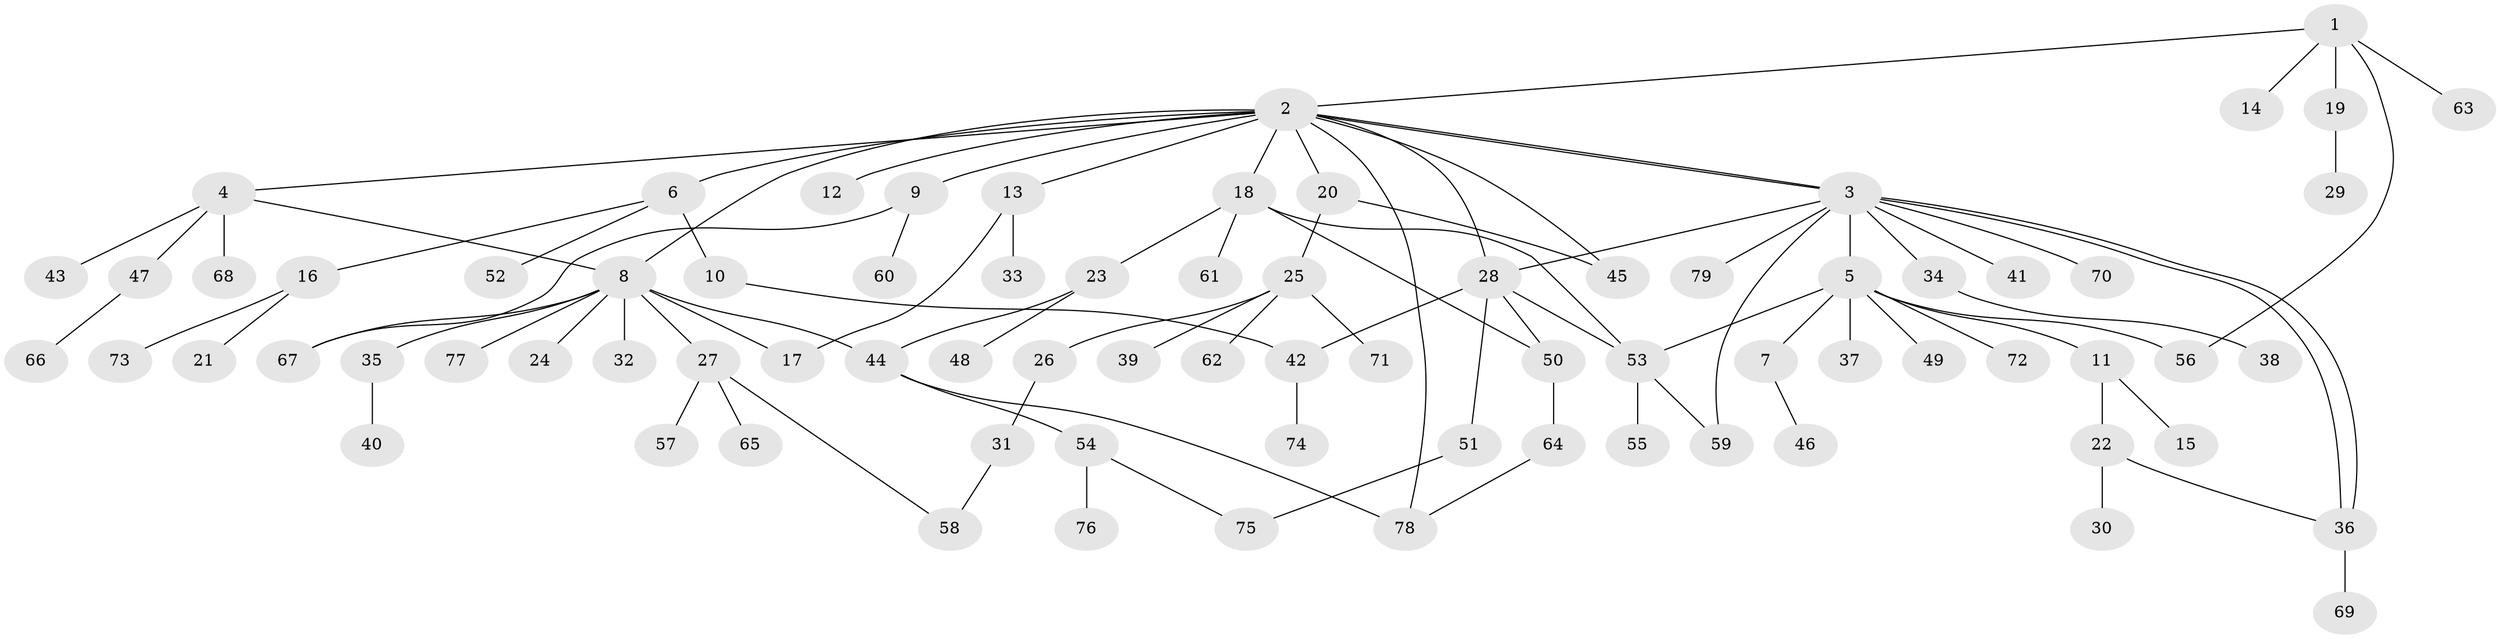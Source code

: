 // coarse degree distribution, {4: 0.06451612903225806, 1: 0.7419354838709677, 2: 0.12903225806451613, 9: 0.03225806451612903, 16: 0.03225806451612903}
// Generated by graph-tools (version 1.1) at 2025/50/03/04/25 21:50:09]
// undirected, 79 vertices, 97 edges
graph export_dot {
graph [start="1"]
  node [color=gray90,style=filled];
  1;
  2;
  3;
  4;
  5;
  6;
  7;
  8;
  9;
  10;
  11;
  12;
  13;
  14;
  15;
  16;
  17;
  18;
  19;
  20;
  21;
  22;
  23;
  24;
  25;
  26;
  27;
  28;
  29;
  30;
  31;
  32;
  33;
  34;
  35;
  36;
  37;
  38;
  39;
  40;
  41;
  42;
  43;
  44;
  45;
  46;
  47;
  48;
  49;
  50;
  51;
  52;
  53;
  54;
  55;
  56;
  57;
  58;
  59;
  60;
  61;
  62;
  63;
  64;
  65;
  66;
  67;
  68;
  69;
  70;
  71;
  72;
  73;
  74;
  75;
  76;
  77;
  78;
  79;
  1 -- 2;
  1 -- 14;
  1 -- 19;
  1 -- 56;
  1 -- 63;
  2 -- 3;
  2 -- 3;
  2 -- 4;
  2 -- 6;
  2 -- 8;
  2 -- 9;
  2 -- 12;
  2 -- 13;
  2 -- 18;
  2 -- 20;
  2 -- 28;
  2 -- 45;
  2 -- 78;
  3 -- 5;
  3 -- 28;
  3 -- 34;
  3 -- 36;
  3 -- 36;
  3 -- 41;
  3 -- 59;
  3 -- 70;
  3 -- 79;
  4 -- 8;
  4 -- 43;
  4 -- 47;
  4 -- 68;
  5 -- 7;
  5 -- 11;
  5 -- 37;
  5 -- 49;
  5 -- 53;
  5 -- 56;
  5 -- 72;
  6 -- 10;
  6 -- 16;
  6 -- 52;
  7 -- 46;
  8 -- 17;
  8 -- 24;
  8 -- 27;
  8 -- 32;
  8 -- 35;
  8 -- 44;
  8 -- 67;
  8 -- 77;
  9 -- 60;
  9 -- 67;
  10 -- 42;
  11 -- 15;
  11 -- 22;
  13 -- 17;
  13 -- 33;
  16 -- 21;
  16 -- 73;
  18 -- 23;
  18 -- 50;
  18 -- 53;
  18 -- 61;
  19 -- 29;
  20 -- 25;
  20 -- 45;
  22 -- 30;
  22 -- 36;
  23 -- 44;
  23 -- 48;
  25 -- 26;
  25 -- 39;
  25 -- 62;
  25 -- 71;
  26 -- 31;
  27 -- 57;
  27 -- 58;
  27 -- 65;
  28 -- 42;
  28 -- 50;
  28 -- 51;
  28 -- 53;
  31 -- 58;
  34 -- 38;
  35 -- 40;
  36 -- 69;
  42 -- 74;
  44 -- 54;
  44 -- 78;
  47 -- 66;
  50 -- 64;
  51 -- 75;
  53 -- 55;
  53 -- 59;
  54 -- 75;
  54 -- 76;
  64 -- 78;
}

